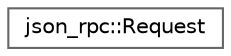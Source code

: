 digraph "Graphical Class Hierarchy"
{
 // LATEX_PDF_SIZE
  bgcolor="transparent";
  edge [fontname=Helvetica,fontsize=10,labelfontname=Helvetica,labelfontsize=10];
  node [fontname=Helvetica,fontsize=10,shape=box,height=0.2,width=0.4];
  rankdir="LR";
  Node0 [id="Node000000",label="json_rpc::Request",height=0.2,width=0.4,color="grey40", fillcolor="white", style="filled",URL="$classjson__rpc_1_1Request.html",tooltip="Represents a JSON-RPC request."];
}
